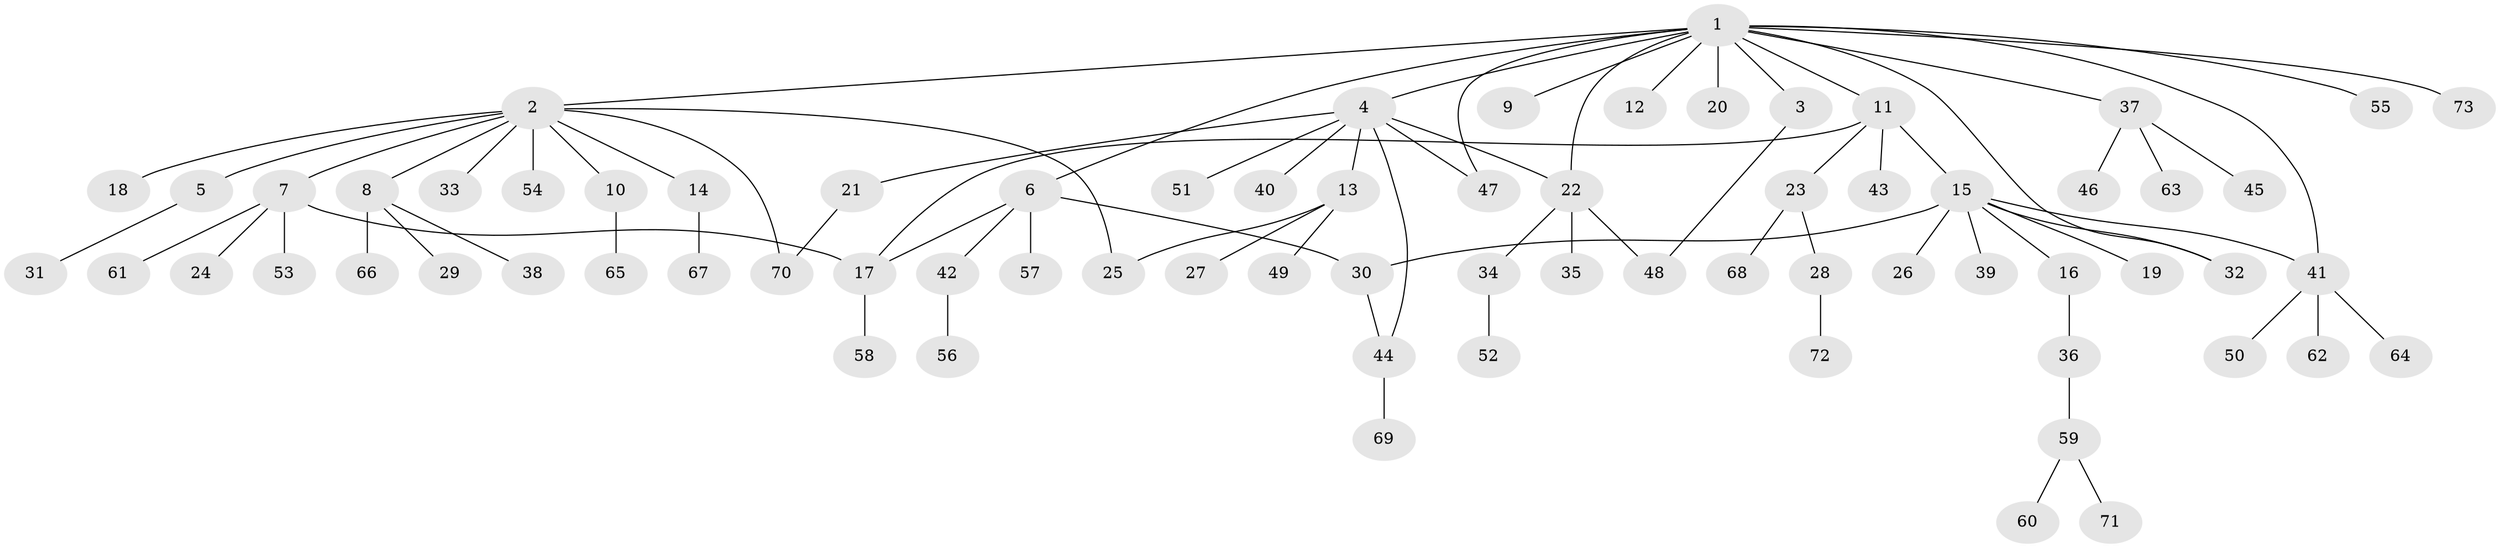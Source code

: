 // coarse degree distribution, {15: 0.0196078431372549, 11: 0.0196078431372549, 2: 0.2549019607843137, 8: 0.0392156862745098, 4: 0.0784313725490196, 5: 0.0392156862745098, 1: 0.5490196078431373}
// Generated by graph-tools (version 1.1) at 2025/18/03/04/25 18:18:25]
// undirected, 73 vertices, 83 edges
graph export_dot {
graph [start="1"]
  node [color=gray90,style=filled];
  1;
  2;
  3;
  4;
  5;
  6;
  7;
  8;
  9;
  10;
  11;
  12;
  13;
  14;
  15;
  16;
  17;
  18;
  19;
  20;
  21;
  22;
  23;
  24;
  25;
  26;
  27;
  28;
  29;
  30;
  31;
  32;
  33;
  34;
  35;
  36;
  37;
  38;
  39;
  40;
  41;
  42;
  43;
  44;
  45;
  46;
  47;
  48;
  49;
  50;
  51;
  52;
  53;
  54;
  55;
  56;
  57;
  58;
  59;
  60;
  61;
  62;
  63;
  64;
  65;
  66;
  67;
  68;
  69;
  70;
  71;
  72;
  73;
  1 -- 2;
  1 -- 3;
  1 -- 4;
  1 -- 6;
  1 -- 9;
  1 -- 11;
  1 -- 12;
  1 -- 20;
  1 -- 22;
  1 -- 32;
  1 -- 37;
  1 -- 41;
  1 -- 47;
  1 -- 55;
  1 -- 73;
  2 -- 5;
  2 -- 7;
  2 -- 8;
  2 -- 10;
  2 -- 14;
  2 -- 18;
  2 -- 25;
  2 -- 33;
  2 -- 54;
  2 -- 70;
  3 -- 48;
  4 -- 13;
  4 -- 21;
  4 -- 22;
  4 -- 40;
  4 -- 44;
  4 -- 47;
  4 -- 51;
  5 -- 31;
  6 -- 17;
  6 -- 30;
  6 -- 42;
  6 -- 57;
  7 -- 17;
  7 -- 24;
  7 -- 53;
  7 -- 61;
  8 -- 29;
  8 -- 38;
  8 -- 66;
  10 -- 65;
  11 -- 15;
  11 -- 17;
  11 -- 23;
  11 -- 43;
  13 -- 25;
  13 -- 27;
  13 -- 49;
  14 -- 67;
  15 -- 16;
  15 -- 19;
  15 -- 26;
  15 -- 30;
  15 -- 32;
  15 -- 39;
  15 -- 41;
  16 -- 36;
  17 -- 58;
  21 -- 70;
  22 -- 34;
  22 -- 35;
  22 -- 48;
  23 -- 28;
  23 -- 68;
  28 -- 72;
  30 -- 44;
  34 -- 52;
  36 -- 59;
  37 -- 45;
  37 -- 46;
  37 -- 63;
  41 -- 50;
  41 -- 62;
  41 -- 64;
  42 -- 56;
  44 -- 69;
  59 -- 60;
  59 -- 71;
}
